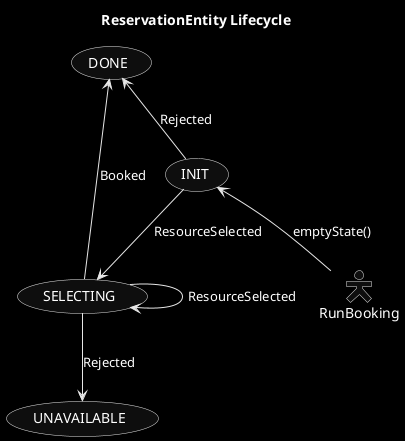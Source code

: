 @startuml
skinparam monochrome reverse
skinparam actorStyle hollow

title ReservationEntity Lifecycle
RunBooking -up-> (INIT): emptyState()
(INIT) --> (SELECTING): ResourceSelected
(SELECTING) --> (SELECTING): ResourceSelected
(DONE) <-down- (INIT): Rejected
(DONE) <-- (SELECTING): Booked
(UNAVAILABLE) <-up- (SELECTING): Rejected
@enduml